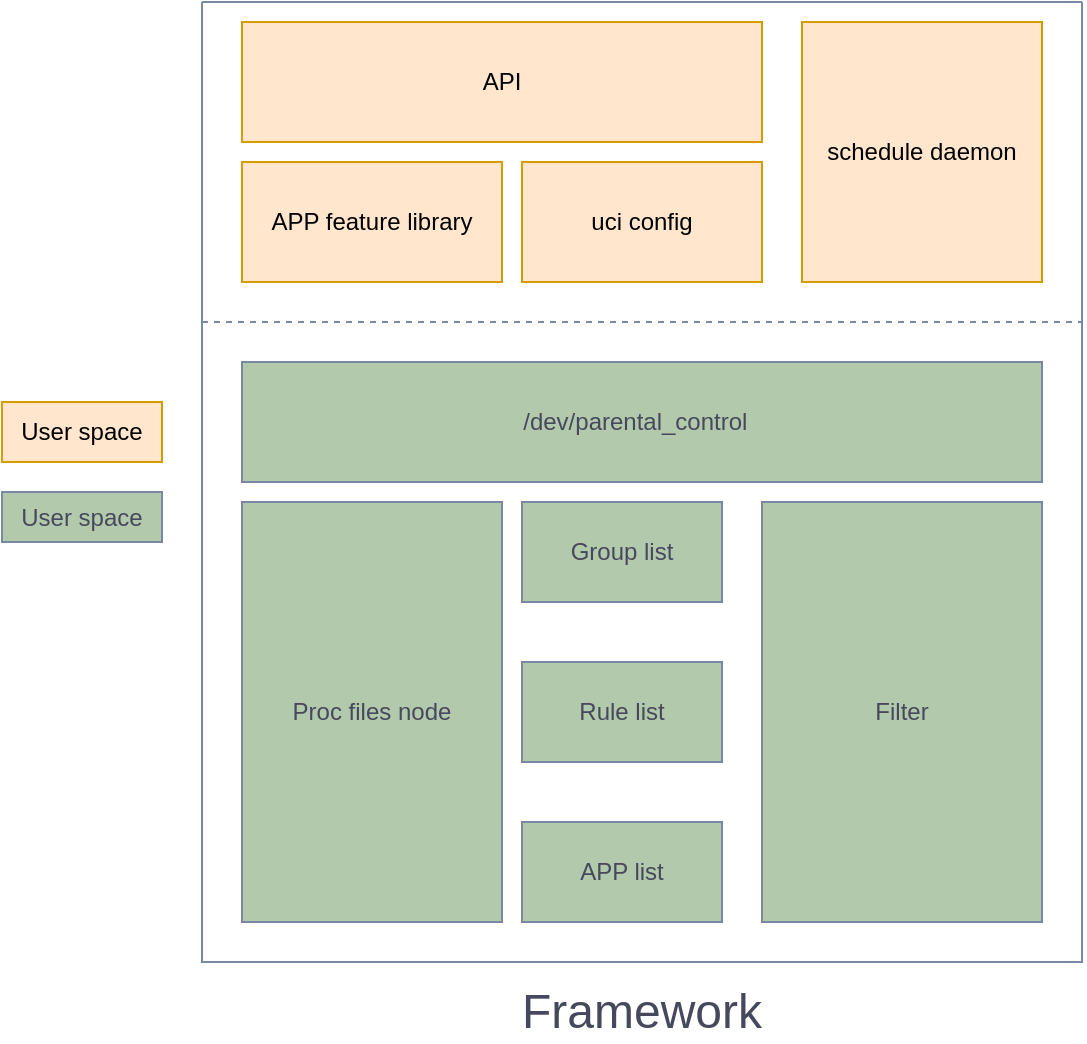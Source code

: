 <mxfile version="20.6.0" type="device" pages="4"><diagram id="6uLKASHtY9k-KsT4G5f2" name="代码框架"><mxGraphModel dx="1422" dy="783" grid="0" gridSize="10" guides="1" tooltips="1" connect="1" arrows="1" fold="1" page="1" pageScale="1" pageWidth="1169" pageHeight="1654" math="0" shadow="0"><root><mxCell id="0"/><mxCell id="1" parent="0"/><mxCell id="5DPQYN1WljX6qjbgzVaq-7" value="Filter" style="rounded=0;whiteSpace=wrap;html=1;fillColor=#B2C9AB;strokeColor=#788AA3;fontColor=#46495D;" parent="1" vertex="1"><mxGeometry x="660" y="360" width="140" height="210" as="geometry"/></mxCell><mxCell id="5DPQYN1WljX6qjbgzVaq-11" value="Group list" style="rounded=0;whiteSpace=wrap;html=1;fillColor=#B2C9AB;strokeColor=#788AA3;fontColor=#46495D;" parent="1" vertex="1"><mxGeometry x="540" y="360" width="100" height="50" as="geometry"/></mxCell><mxCell id="5DPQYN1WljX6qjbgzVaq-12" value="Rule list" style="rounded=0;whiteSpace=wrap;html=1;fillColor=#B2C9AB;strokeColor=#788AA3;fontColor=#46495D;" parent="1" vertex="1"><mxGeometry x="540" y="440" width="100" height="50" as="geometry"/></mxCell><mxCell id="5DPQYN1WljX6qjbgzVaq-13" value="APP list" style="rounded=0;whiteSpace=wrap;html=1;fillColor=#B2C9AB;strokeColor=#788AA3;fontColor=#46495D;" parent="1" vertex="1"><mxGeometry x="540" y="520" width="100" height="50" as="geometry"/></mxCell><mxCell id="5DPQYN1WljX6qjbgzVaq-14" value="Proc files node" style="rounded=0;whiteSpace=wrap;html=1;fillColor=#B2C9AB;strokeColor=#788AA3;fontColor=#46495D;" parent="1" vertex="1"><mxGeometry x="400" y="360" width="130" height="210" as="geometry"/></mxCell><mxCell id="5DPQYN1WljX6qjbgzVaq-15" value="/dev/parental_control&amp;nbsp;&amp;nbsp;" style="rounded=0;whiteSpace=wrap;html=1;fillColor=#B2C9AB;strokeColor=#788AA3;fontColor=#46495D;" parent="1" vertex="1"><mxGeometry x="400" y="290" width="400" height="60" as="geometry"/></mxCell><mxCell id="5DPQYN1WljX6qjbgzVaq-16" value="uci config" style="rounded=0;whiteSpace=wrap;html=1;fillColor=#ffe6cc;strokeColor=#d79b00;" parent="1" vertex="1"><mxGeometry x="540" y="190" width="120" height="60" as="geometry"/></mxCell><mxCell id="5DPQYN1WljX6qjbgzVaq-17" value="APP feature library" style="rounded=0;whiteSpace=wrap;html=1;fillColor=#ffe6cc;strokeColor=#d79b00;" parent="1" vertex="1"><mxGeometry x="400" y="190" width="130" height="60" as="geometry"/></mxCell><mxCell id="5DPQYN1WljX6qjbgzVaq-18" value="schedule daemon" style="rounded=0;whiteSpace=wrap;html=1;fillColor=#ffe6cc;strokeColor=#d79b00;" parent="1" vertex="1"><mxGeometry x="680" y="120" width="120" height="130" as="geometry"/></mxCell><mxCell id="5DPQYN1WljX6qjbgzVaq-19" value="API" style="rounded=0;whiteSpace=wrap;html=1;fillColor=#ffe6cc;strokeColor=#d79b00;" parent="1" vertex="1"><mxGeometry x="400" y="120" width="260" height="60" as="geometry"/></mxCell><mxCell id="5DPQYN1WljX6qjbgzVaq-31" value="" style="endArrow=none;html=1;rounded=0;strokeColor=#788AA3;fontColor=#46495D;fillColor=#B2C9AB;dashed=1;" parent="1" edge="1"><mxGeometry width="50" height="50" relative="1" as="geometry"><mxPoint x="380" y="270" as="sourcePoint"/><mxPoint x="820" y="270" as="targetPoint"/></mxGeometry></mxCell><mxCell id="5DPQYN1WljX6qjbgzVaq-32" value="" style="swimlane;startSize=0;strokeColor=#788AA3;fontColor=#46495D;fillColor=#B2C9AB;" parent="1" vertex="1"><mxGeometry x="380" y="110" width="440" height="480" as="geometry"/></mxCell><mxCell id="uKZ67aqbzvbSGHzUvlSe-1" value="User space" style="rounded=0;whiteSpace=wrap;html=1;fillColor=#ffe6cc;strokeColor=#d79b00;" parent="1" vertex="1"><mxGeometry x="280" y="310" width="80" height="30" as="geometry"/></mxCell><mxCell id="uKZ67aqbzvbSGHzUvlSe-3" value="User space" style="rounded=0;whiteSpace=wrap;html=1;fillColor=#B2C9AB;strokeColor=#788AA3;fontColor=#46495D;" parent="1" vertex="1"><mxGeometry x="280" y="355" width="80" height="25" as="geometry"/></mxCell><mxCell id="uKZ67aqbzvbSGHzUvlSe-4" value="Framework" style="text;html=1;strokeColor=none;fillColor=none;align=center;verticalAlign=middle;whiteSpace=wrap;rounded=0;fontColor=#46495D;fontSize=24;" parent="1" vertex="1"><mxGeometry x="485" y="600" width="230" height="30" as="geometry"/></mxCell></root></mxGraphModel></diagram><diagram id="dTFN40Ra_H5WmcAkKFOq" name="包含关系"><mxGraphModel dx="1422" dy="783" grid="1" gridSize="10" guides="1" tooltips="1" connect="1" arrows="1" fold="1" page="1" pageScale="1" pageWidth="1169" pageHeight="1654" math="0" shadow="0"><root><mxCell id="0"/><mxCell id="1" parent="0"/><mxCell id="N9gkXzox6bqGqihpe50O-2" value="Group1" style="rounded=0;whiteSpace=wrap;html=1;fillColor=#ffe6cc;strokeColor=#d79b00;" parent="1" vertex="1"><mxGeometry x="150" y="232.5" width="100" height="50" as="geometry"/></mxCell><mxCell id="N9gkXzox6bqGqihpe50O-3" value="Group2" style="rounded=0;whiteSpace=wrap;html=1;fillColor=#ffe6cc;strokeColor=#d79b00;" parent="1" vertex="1"><mxGeometry x="310" y="232.5" width="100" height="50" as="geometry"/></mxCell><mxCell id="N9gkXzox6bqGqihpe50O-4" value="MAC1" style="rounded=0;whiteSpace=wrap;html=1;fillColor=#f8cecc;strokeColor=#b85450;" parent="1" vertex="1"><mxGeometry x="170" y="332.5" width="90" height="50" as="geometry"/></mxCell><mxCell id="N9gkXzox6bqGqihpe50O-6" value="/dev/parental_control 设备" style="rounded=0;whiteSpace=wrap;html=1;fillColor=#B2C9AB;strokeColor=#788AA3;fontColor=#46495D;" parent="1" vertex="1"><mxGeometry x="487.5" y="122.5" width="180" height="60" as="geometry"/></mxCell><mxCell id="N9gkXzox6bqGqihpe50O-15" value="各元素间包含和引用关系" style="text;html=1;strokeColor=none;fillColor=none;align=center;verticalAlign=middle;whiteSpace=wrap;rounded=0;fontColor=#46495D;fontSize=24;" parent="1" vertex="1"><mxGeometry x="452.5" y="450" width="297.5" height="30" as="geometry"/></mxCell><mxCell id="D3Auq2hZN2ZVuneCRqRy-1" value="" style="shape=curlyBracket;whiteSpace=wrap;html=1;rounded=1;flipH=1;strokeColor=#788AA3;fontSize=24;fontColor=#46495D;fillColor=#B2C9AB;rotation=-90;" parent="1" vertex="1"><mxGeometry x="552.5" y="-190" width="50" height="785" as="geometry"/></mxCell><mxCell id="D3Auq2hZN2ZVuneCRqRy-3" value="Group3" style="rounded=0;whiteSpace=wrap;html=1;fillColor=#ffe6cc;strokeColor=#d79b00;" parent="1" vertex="1"><mxGeometry x="450" y="232.5" width="100" height="50" as="geometry"/></mxCell><mxCell id="D3Auq2hZN2ZVuneCRqRy-4" value="" style="shape=curlyBracket;whiteSpace=wrap;html=1;rounded=1;flipH=1;strokeColor=#788AA3;fontSize=24;fontColor=#46495D;fillColor=#B2C9AB;rotation=-90;" parent="1" vertex="1"><mxGeometry x="350" y="152.5" width="50" height="310" as="geometry"/></mxCell><mxCell id="D3Auq2hZN2ZVuneCRqRy-5" value="Rule1" style="rounded=0;whiteSpace=wrap;html=1;fillColor=#fff2cc;strokeColor=#d6b656;" parent="1" vertex="1"><mxGeometry x="650" y="232.5" width="100" height="50" as="geometry"/></mxCell><mxCell id="D3Auq2hZN2ZVuneCRqRy-6" value="Rule2" style="rounded=0;whiteSpace=wrap;html=1;fillColor=#fff2cc;strokeColor=#d6b656;" parent="1" vertex="1"><mxGeometry x="780" y="232.5" width="100" height="50" as="geometry"/></mxCell><mxCell id="D3Auq2hZN2ZVuneCRqRy-7" value="APP1" style="rounded=0;whiteSpace=wrap;html=1;fillColor=#e1d5e7;strokeColor=#9673a6;" parent="1" vertex="1"><mxGeometry x="650" y="332.5" width="90" height="50" as="geometry"/></mxCell><mxCell id="D3Auq2hZN2ZVuneCRqRy-10" value="Rule3" style="rounded=0;whiteSpace=wrap;html=1;fillColor=#fff2cc;strokeColor=#d6b656;" parent="1" vertex="1"><mxGeometry x="920" y="232.5" width="100" height="50" as="geometry"/></mxCell><mxCell id="D3Auq2hZN2ZVuneCRqRy-11" value="" style="shape=curlyBracket;whiteSpace=wrap;html=1;rounded=1;flipH=1;strokeColor=#788AA3;fontSize=24;fontColor=#46495D;fillColor=#B2C9AB;rotation=-90;" parent="1" vertex="1"><mxGeometry x="820" y="152.5" width="50" height="310" as="geometry"/></mxCell><mxCell id="D3Auq2hZN2ZVuneCRqRy-19" value="MAC2" style="rounded=0;whiteSpace=wrap;html=1;fillColor=#f8cecc;strokeColor=#b85450;" parent="1" vertex="1"><mxGeometry x="270" y="332.5" width="90" height="50" as="geometry"/></mxCell><mxCell id="D3Auq2hZN2ZVuneCRqRy-20" value="MAC3" style="rounded=0;whiteSpace=wrap;html=1;fillColor=#f8cecc;strokeColor=#b85450;" parent="1" vertex="1"><mxGeometry x="370" y="332.5" width="90" height="50" as="geometry"/></mxCell><mxCell id="D3Auq2hZN2ZVuneCRqRy-21" value="Rule2" style="rounded=0;whiteSpace=wrap;html=1;fillColor=#fff2cc;strokeColor=#d6b656;" parent="1" vertex="1"><mxGeometry x="470" y="332.5" width="90" height="50" as="geometry"/></mxCell><mxCell id="D3Auq2hZN2ZVuneCRqRy-22" value="APP2" style="rounded=0;whiteSpace=wrap;html=1;fillColor=#e1d5e7;strokeColor=#9673a6;" parent="1" vertex="1"><mxGeometry x="750" y="332.5" width="90" height="50" as="geometry"/></mxCell><mxCell id="D3Auq2hZN2ZVuneCRqRy-23" value="APP3" style="rounded=0;whiteSpace=wrap;html=1;fillColor=#e1d5e7;strokeColor=#9673a6;" parent="1" vertex="1"><mxGeometry x="850" y="332.5" width="90" height="50" as="geometry"/></mxCell><mxCell id="D3Auq2hZN2ZVuneCRqRy-24" value="Black list" style="rounded=0;whiteSpace=wrap;html=1;fillColor=#dae8fc;strokeColor=#6c8ebf;" parent="1" vertex="1"><mxGeometry x="950" y="332.5" width="90" height="50" as="geometry"/></mxCell><mxCell id="a9ki1LJTkm2bMgggJO4H-2" value="" style="verticalLabelPosition=bottom;verticalAlign=top;html=1;shape=mxgraph.basic.rect;fillColor2=none;strokeWidth=1;size=20;indent=5;strokeColor=#DDA15E;fontColor=#FEFAE0;fillColor=none;" parent="1" vertex="1"><mxGeometry x="140" y="100" width="910" height="330" as="geometry"/></mxCell></root></mxGraphModel></diagram><diagram id="-16-nvuNSNKq-dl85kSg" name="过滤器流程"><mxGraphModel dx="1422" dy="783" grid="0" gridSize="10" guides="1" tooltips="1" connect="1" arrows="1" fold="1" page="1" pageScale="1" pageWidth="1169" pageHeight="1654" math="0" shadow="0"><root><mxCell id="0"/><mxCell id="1" parent="0"/><mxCell id="x5p6yMdZW9c_6qV2wnZR-27" value="" style="edgeStyle=orthogonalEdgeStyle;rounded=0;orthogonalLoop=1;jettySize=auto;html=1;" parent="1" source="j19xxh12QN0FUBic7q6n-1" target="x5p6yMdZW9c_6qV2wnZR-26" edge="1"><mxGeometry relative="1" as="geometry"/></mxCell><mxCell id="j19xxh12QN0FUBic7q6n-1" value="Intercepted packet" style="strokeWidth=2;html=1;shape=mxgraph.flowchart.start_1;whiteSpace=wrap;fillColor=none;" parent="1" vertex="1"><mxGeometry x="390" y="20" width="100" height="60" as="geometry"/></mxCell><mxCell id="x5p6yMdZW9c_6qV2wnZR-4" value="" style="edgeStyle=orthogonalEdgeStyle;rounded=0;orthogonalLoop=1;jettySize=auto;html=1;" parent="1" source="x5p6yMdZW9c_6qV2wnZR-2" target="x5p6yMdZW9c_6qV2wnZR-3" edge="1"><mxGeometry relative="1" as="geometry"/></mxCell><mxCell id="x5p6yMdZW9c_6qV2wnZR-14" value="" style="edgeStyle=orthogonalEdgeStyle;rounded=0;orthogonalLoop=1;jettySize=auto;html=1;" parent="1" source="x5p6yMdZW9c_6qV2wnZR-2" target="x5p6yMdZW9c_6qV2wnZR-13" edge="1"><mxGeometry relative="1" as="geometry"/></mxCell><mxCell id="x5p6yMdZW9c_6qV2wnZR-2" value="group match？" style="strokeWidth=2;html=1;shape=mxgraph.flowchart.decision;whiteSpace=wrap;" parent="1" vertex="1"><mxGeometry x="390" y="190" width="100" height="100" as="geometry"/></mxCell><mxCell id="x5p6yMdZW9c_6qV2wnZR-9" value="" style="edgeStyle=orthogonalEdgeStyle;rounded=0;orthogonalLoop=1;jettySize=auto;html=1;" parent="1" source="x5p6yMdZW9c_6qV2wnZR-3" target="x5p6yMdZW9c_6qV2wnZR-5" edge="1"><mxGeometry relative="1" as="geometry"/></mxCell><mxCell id="x5p6yMdZW9c_6qV2wnZR-10" value="" style="edgeStyle=orthogonalEdgeStyle;rounded=0;orthogonalLoop=1;jettySize=auto;html=1;" parent="1" source="x5p6yMdZW9c_6qV2wnZR-3" target="x5p6yMdZW9c_6qV2wnZR-8" edge="1"><mxGeometry relative="1" as="geometry"/></mxCell><mxCell id="AdJU5Cs05SyyDKfufYf4-1" value="N" style="edgeLabel;html=1;align=center;verticalAlign=middle;resizable=0;points=[];" parent="x5p6yMdZW9c_6qV2wnZR-10" vertex="1" connectable="0"><mxGeometry x="-0.727" y="-1" relative="1" as="geometry"><mxPoint as="offset"/></mxGeometry></mxCell><mxCell id="x5p6yMdZW9c_6qV2wnZR-3" value="drop anonymous devices?" style="strokeWidth=2;html=1;shape=mxgraph.flowchart.decision;whiteSpace=wrap;" parent="1" vertex="1"><mxGeometry x="568" y="178.5" width="112" height="123" as="geometry"/></mxCell><mxCell id="x5p6yMdZW9c_6qV2wnZR-5" value="DROP" style="strokeWidth=2;html=1;shape=mxgraph.flowchart.terminator;whiteSpace=wrap;" parent="1" vertex="1"><mxGeometry x="584" y="337" width="80" height="40" as="geometry"/></mxCell><mxCell id="x5p6yMdZW9c_6qV2wnZR-8" value="ACCEPT" style="strokeWidth=2;html=1;shape=mxgraph.flowchart.terminator;whiteSpace=wrap;" parent="1" vertex="1"><mxGeometry x="780" y="220" width="60" height="40" as="geometry"/></mxCell><mxCell id="x5p6yMdZW9c_6qV2wnZR-25" value="" style="edgeStyle=orthogonalEdgeStyle;rounded=0;orthogonalLoop=1;jettySize=auto;html=1;" parent="1" source="x5p6yMdZW9c_6qV2wnZR-13" target="x5p6yMdZW9c_6qV2wnZR-24" edge="1"><mxGeometry relative="1" as="geometry"/></mxCell><mxCell id="x5p6yMdZW9c_6qV2wnZR-13" value="get group rule" style="whiteSpace=wrap;html=1;strokeWidth=2;" parent="1" vertex="1"><mxGeometry x="380" y="320" width="120" height="60" as="geometry"/></mxCell><mxCell id="x5p6yMdZW9c_6qV2wnZR-35" value="" style="edgeStyle=orthogonalEdgeStyle;rounded=0;orthogonalLoop=1;jettySize=auto;html=1;" parent="1" source="x5p6yMdZW9c_6qV2wnZR-24" edge="1"><mxGeometry relative="1" as="geometry"><mxPoint x="438.75" y="607" as="targetPoint"/></mxGeometry></mxCell><mxCell id="x5p6yMdZW9c_6qV2wnZR-24" value="rule need APP match？" style="rhombus;whiteSpace=wrap;html=1;strokeWidth=2;" parent="1" vertex="1"><mxGeometry x="370" y="410" width="140" height="120" as="geometry"/></mxCell><mxCell id="x5p6yMdZW9c_6qV2wnZR-28" value="" style="edgeStyle=orthogonalEdgeStyle;rounded=0;orthogonalLoop=1;jettySize=auto;html=1;" parent="1" source="x5p6yMdZW9c_6qV2wnZR-26" target="x5p6yMdZW9c_6qV2wnZR-2" edge="1"><mxGeometry relative="1" as="geometry"/></mxCell><mxCell id="x5p6yMdZW9c_6qV2wnZR-26" value="Get source MAC" style="whiteSpace=wrap;html=1;fillColor=none;strokeWidth=2;" parent="1" vertex="1"><mxGeometry x="380" y="110" width="120" height="60" as="geometry"/></mxCell><mxCell id="x5p6yMdZW9c_6qV2wnZR-79" value="" style="edgeStyle=orthogonalEdgeStyle;rounded=0;orthogonalLoop=1;jettySize=auto;html=1;" parent="1" source="x5p6yMdZW9c_6qV2wnZR-29" target="x5p6yMdZW9c_6qV2wnZR-32" edge="1"><mxGeometry relative="1" as="geometry"/></mxCell><mxCell id="x5p6yMdZW9c_6qV2wnZR-80" value="" style="edgeStyle=orthogonalEdgeStyle;rounded=0;orthogonalLoop=1;jettySize=auto;html=1;" parent="1" source="x5p6yMdZW9c_6qV2wnZR-29" target="x5p6yMdZW9c_6qV2wnZR-34" edge="1"><mxGeometry relative="1" as="geometry"/></mxCell><mxCell id="x5p6yMdZW9c_6qV2wnZR-29" value="allow Internet access?" style="rhombus;whiteSpace=wrap;html=1;strokeWidth=2;" parent="1" vertex="1"><mxGeometry x="719" y="410" width="140" height="120" as="geometry"/></mxCell><mxCell id="x5p6yMdZW9c_6qV2wnZR-32" value="ACCEPT" style="strokeWidth=2;html=1;shape=mxgraph.flowchart.terminator;whiteSpace=wrap;" parent="1" vertex="1"><mxGeometry x="905" y="450" width="60" height="40" as="geometry"/></mxCell><mxCell id="x5p6yMdZW9c_6qV2wnZR-34" value="DROP" style="strokeWidth=2;html=1;shape=mxgraph.flowchart.terminator;whiteSpace=wrap;" parent="1" vertex="1"><mxGeometry x="749" y="587" width="80" height="40" as="geometry"/></mxCell><mxCell id="x5p6yMdZW9c_6qV2wnZR-42" value="" style="edgeStyle=orthogonalEdgeStyle;rounded=0;orthogonalLoop=1;jettySize=auto;html=1;" parent="1" source="x5p6yMdZW9c_6qV2wnZR-40" edge="1"><mxGeometry relative="1" as="geometry"><mxPoint x="440" y="650" as="targetPoint"/></mxGeometry></mxCell><mxCell id="x5p6yMdZW9c_6qV2wnZR-40" value="DPI" style="whiteSpace=wrap;html=1;strokeWidth=2;" parent="1" vertex="1"><mxGeometry x="380" y="550" width="120" height="60" as="geometry"/></mxCell><mxCell id="x5p6yMdZW9c_6qV2wnZR-46" value="" style="edgeStyle=orthogonalEdgeStyle;rounded=0;orthogonalLoop=1;jettySize=auto;html=1;" parent="1" source="x5p6yMdZW9c_6qV2wnZR-43" edge="1"><mxGeometry relative="1" as="geometry"><mxPoint x="440" y="797" as="targetPoint"/></mxGeometry></mxCell><mxCell id="x5p6yMdZW9c_6qV2wnZR-52" value="" style="edgeStyle=orthogonalEdgeStyle;rounded=0;orthogonalLoop=1;jettySize=auto;html=1;entryX=0;entryY=0.5;entryDx=0;entryDy=0;entryPerimeter=0;" parent="1" source="x5p6yMdZW9c_6qV2wnZR-43" target="x5p6yMdZW9c_6qV2wnZR-53" edge="1"><mxGeometry relative="1" as="geometry"><mxPoint x="558.75" y="844" as="targetPoint"/></mxGeometry></mxCell><mxCell id="AdJU5Cs05SyyDKfufYf4-2" value="Y" style="edgeLabel;html=1;align=center;verticalAlign=middle;resizable=0;points=[];" parent="x5p6yMdZW9c_6qV2wnZR-52" vertex="1" connectable="0"><mxGeometry x="-0.75" relative="1" as="geometry"><mxPoint as="offset"/></mxGeometry></mxCell><mxCell id="x5p6yMdZW9c_6qV2wnZR-43" value="match APP in blacklist?" style="rhombus;whiteSpace=wrap;html=1;strokeWidth=2;" parent="1" vertex="1"><mxGeometry x="385" y="653" width="110" height="104" as="geometry"/></mxCell><mxCell id="x5p6yMdZW9c_6qV2wnZR-47" value="match APP in rule?" style="rhombus;whiteSpace=wrap;html=1;strokeWidth=2;" parent="1" vertex="1"><mxGeometry x="370" y="799" width="140" height="100" as="geometry"/></mxCell><mxCell id="x5p6yMdZW9c_6qV2wnZR-53" value="DROP" style="strokeWidth=2;html=1;shape=mxgraph.flowchart.terminator;whiteSpace=wrap;" parent="1" vertex="1"><mxGeometry x="647" y="685" width="60" height="40" as="geometry"/></mxCell><mxCell id="x5p6yMdZW9c_6qV2wnZR-56" value="" style="edgeStyle=orthogonalEdgeStyle;rounded=0;orthogonalLoop=1;jettySize=auto;html=1;exitX=1;exitY=0.463;exitDx=0;exitDy=0;exitPerimeter=0;entryX=0;entryY=0.5;entryDx=0;entryDy=0;entryPerimeter=0;" parent="1" source="x5p6yMdZW9c_6qV2wnZR-47" target="x5p6yMdZW9c_6qV2wnZR-57" edge="1"><mxGeometry relative="1" as="geometry"><mxPoint x="476.75" y="1069" as="sourcePoint"/><mxPoint x="556.75" y="1069" as="targetPoint"/></mxGeometry></mxCell><mxCell id="AdJU5Cs05SyyDKfufYf4-6" value="N" style="edgeLabel;html=1;align=center;verticalAlign=middle;resizable=0;points=[];" parent="x5p6yMdZW9c_6qV2wnZR-56" vertex="1" connectable="0"><mxGeometry x="-0.769" y="1" relative="1" as="geometry"><mxPoint as="offset"/></mxGeometry></mxCell><mxCell id="x5p6yMdZW9c_6qV2wnZR-57" value="ACCEPT" style="strokeWidth=2;html=1;shape=mxgraph.flowchart.terminator;whiteSpace=wrap;" parent="1" vertex="1"><mxGeometry x="616" y="827" width="60" height="40" as="geometry"/></mxCell><mxCell id="x5p6yMdZW9c_6qV2wnZR-75" value="" style="edgeStyle=orthogonalEdgeStyle;rounded=0;orthogonalLoop=1;jettySize=auto;html=1;" parent="1" source="x5p6yMdZW9c_6qV2wnZR-71" target="x5p6yMdZW9c_6qV2wnZR-73" edge="1"><mxGeometry relative="1" as="geometry"/></mxCell><mxCell id="x5p6yMdZW9c_6qV2wnZR-76" style="edgeStyle=orthogonalEdgeStyle;rounded=0;orthogonalLoop=1;jettySize=auto;html=1;entryX=0.5;entryY=0;entryDx=0;entryDy=0;entryPerimeter=0;" parent="1" source="x5p6yMdZW9c_6qV2wnZR-71" target="x5p6yMdZW9c_6qV2wnZR-74" edge="1"><mxGeometry relative="1" as="geometry"/></mxCell><mxCell id="AdJU5Cs05SyyDKfufYf4-4" value="N" style="edgeLabel;html=1;align=center;verticalAlign=middle;resizable=0;points=[];" parent="x5p6yMdZW9c_6qV2wnZR-76" vertex="1" connectable="0"><mxGeometry x="-0.8" y="3" relative="1" as="geometry"><mxPoint as="offset"/></mxGeometry></mxCell><mxCell id="x5p6yMdZW9c_6qV2wnZR-71" value="allow Internet access?" style="rhombus;whiteSpace=wrap;html=1;strokeWidth=2;" parent="1" vertex="1"><mxGeometry x="380" y="1050" width="120" height="80" as="geometry"/></mxCell><mxCell id="x5p6yMdZW9c_6qV2wnZR-73" value="ACCEPT" style="strokeWidth=2;html=1;shape=mxgraph.flowchart.terminator;whiteSpace=wrap;" parent="1" vertex="1"><mxGeometry x="410" y="1192" width="60" height="40" as="geometry"/></mxCell><mxCell id="x5p6yMdZW9c_6qV2wnZR-74" value="DROP" style="strokeWidth=2;html=1;shape=mxgraph.flowchart.terminator;whiteSpace=wrap;" parent="1" vertex="1"><mxGeometry x="520" y="1202" width="60" height="40" as="geometry"/></mxCell><mxCell id="Ico2Jcj3Mnoo2EB9EDW2-3" value="" style="edgeStyle=orthogonalEdgeStyle;rounded=0;orthogonalLoop=1;jettySize=auto;html=1;" edge="1" parent="1" source="AdJU5Cs05SyyDKfufYf4-9" target="Ico2Jcj3Mnoo2EB9EDW2-2"><mxGeometry relative="1" as="geometry"><Array as="points"><mxPoint x="541" y="470"/><mxPoint x="541" y="470"/></Array></mxGeometry></mxCell><mxCell id="AdJU5Cs05SyyDKfufYf4-9" value="N" style="text;html=1;align=center;verticalAlign=middle;resizable=0;points=[];autosize=1;strokeColor=none;fillColor=none;" parent="1" vertex="1"><mxGeometry x="504" y="450" width="27" height="26" as="geometry"/></mxCell><mxCell id="AdJU5Cs05SyyDKfufYf4-11" value="N" style="text;html=1;align=center;verticalAlign=middle;resizable=0;points=[];autosize=1;strokeColor=none;fillColor=none;" parent="1" vertex="1"><mxGeometry x="493" y="216" width="27" height="26" as="geometry"/></mxCell><mxCell id="AdJU5Cs05SyyDKfufYf4-12" value="Y" style="text;html=1;align=center;verticalAlign=middle;resizable=0;points=[];autosize=1;strokeColor=none;fillColor=none;" parent="1" vertex="1"><mxGeometry x="442" y="524" width="26" height="26" as="geometry"/></mxCell><mxCell id="AdJU5Cs05SyyDKfufYf4-14" value="Y" style="text;html=1;align=center;verticalAlign=middle;resizable=0;points=[];autosize=1;strokeColor=none;fillColor=none;" parent="1" vertex="1"><mxGeometry x="439" y="284" width="26" height="26" as="geometry"/></mxCell><mxCell id="AdJU5Cs05SyyDKfufYf4-16" value="N" style="text;html=1;align=center;verticalAlign=middle;resizable=0;points=[];autosize=1;strokeColor=none;fillColor=none;" parent="1" vertex="1"><mxGeometry x="442" y="763" width="27" height="26" as="geometry"/></mxCell><mxCell id="AdJU5Cs05SyyDKfufYf4-19" value="Y" style="text;html=1;align=center;verticalAlign=middle;resizable=0;points=[];autosize=1;strokeColor=none;fillColor=none;" parent="1" vertex="1"><mxGeometry x="446" y="1163" width="26" height="26" as="geometry"/></mxCell><mxCell id="Ico2Jcj3Mnoo2EB9EDW2-4" value="" style="edgeStyle=orthogonalEdgeStyle;rounded=0;orthogonalLoop=1;jettySize=auto;html=1;" edge="1" parent="1" source="Ico2Jcj3Mnoo2EB9EDW2-2" target="x5p6yMdZW9c_6qV2wnZR-29"><mxGeometry relative="1" as="geometry"/></mxCell><mxCell id="Ico2Jcj3Mnoo2EB9EDW2-2" value="set action" style="whiteSpace=wrap;html=1;strokeWidth=2;" vertex="1" parent="1"><mxGeometry x="566" y="440" width="120" height="60" as="geometry"/></mxCell><mxCell id="Ico2Jcj3Mnoo2EB9EDW2-5" value="Y" style="text;html=1;align=center;verticalAlign=middle;resizable=0;points=[];autosize=1;strokeColor=none;fillColor=none;" vertex="1" parent="1"><mxGeometry x="863" y="440" width="26" height="26" as="geometry"/></mxCell><mxCell id="Ico2Jcj3Mnoo2EB9EDW2-6" value="N" style="text;html=1;align=center;verticalAlign=middle;resizable=0;points=[];autosize=1;strokeColor=none;fillColor=none;" vertex="1" parent="1"><mxGeometry x="759" y="532" width="27" height="26" as="geometry"/></mxCell><mxCell id="Ico2Jcj3Mnoo2EB9EDW2-10" value="" style="edgeStyle=orthogonalEdgeStyle;rounded=0;orthogonalLoop=1;jettySize=auto;html=1;" edge="1" parent="1" source="Ico2Jcj3Mnoo2EB9EDW2-1" target="x5p6yMdZW9c_6qV2wnZR-71"><mxGeometry relative="1" as="geometry"/></mxCell><mxCell id="Ico2Jcj3Mnoo2EB9EDW2-1" value="set action" style="whiteSpace=wrap;html=1;strokeWidth=2;" vertex="1" parent="1"><mxGeometry x="380" y="940" width="120" height="60" as="geometry"/></mxCell><mxCell id="Ico2Jcj3Mnoo2EB9EDW2-7" value="" style="edgeStyle=orthogonalEdgeStyle;rounded=0;orthogonalLoop=1;jettySize=auto;html=1;endArrow=none;" edge="1" parent="1" source="x5p6yMdZW9c_6qV2wnZR-47" target="Ico2Jcj3Mnoo2EB9EDW2-1"><mxGeometry relative="1" as="geometry"><mxPoint x="440" y="899" as="sourcePoint"/><mxPoint x="440" y="1090" as="targetPoint"/></mxGeometry></mxCell><mxCell id="Ico2Jcj3Mnoo2EB9EDW2-11" value="Y" style="text;html=1;align=center;verticalAlign=middle;resizable=0;points=[];autosize=1;strokeColor=none;fillColor=none;" vertex="1" parent="1"><mxGeometry x="629" y="301.5" width="26" height="26" as="geometry"/></mxCell></root></mxGraphModel></diagram><diagram id="bgXUgZ6uBJQW4PbNPfJM" name="结构体关系"><mxGraphModel dx="1422" dy="783" grid="1" gridSize="10" guides="1" tooltips="1" connect="1" arrows="1" fold="1" page="1" pageScale="1" pageWidth="1169" pageHeight="1654" math="0" shadow="0"><root><mxCell id="0"/><mxCell id="1" parent="0"/><mxCell id="NSCMmpDCDp17M0JUzPJK-1" value="group" style="swimlane;fontStyle=0;childLayout=stackLayout;horizontal=1;startSize=26;horizontalStack=0;resizeParent=1;resizeParentMax=0;resizeLast=0;collapsible=1;marginBottom=0;align=center;fontSize=14;" vertex="1" parent="1"><mxGeometry x="210" y="190" width="160" height="146" as="geometry"/></mxCell><mxCell id="NSCMmpDCDp17M0JUzPJK-2" value="macs" style="text;strokeColor=none;fillColor=none;spacingLeft=4;spacingRight=4;overflow=hidden;rotatable=0;points=[[0,0.5],[1,0.5]];portConstraint=eastwest;fontSize=12;" vertex="1" parent="NSCMmpDCDp17M0JUzPJK-1"><mxGeometry y="26" width="160" height="30" as="geometry"/></mxCell><mxCell id="NSCMmpDCDp17M0JUzPJK-3" value="..." style="text;strokeColor=none;fillColor=none;spacingLeft=4;spacingRight=4;overflow=hidden;rotatable=0;points=[[0,0.5],[1,0.5]];portConstraint=eastwest;fontSize=12;" vertex="1" parent="NSCMmpDCDp17M0JUzPJK-1"><mxGeometry y="56" width="160" height="30" as="geometry"/></mxCell><mxCell id="NSCMmpDCDp17M0JUzPJK-4" value="id" style="text;strokeColor=none;fillColor=none;spacingLeft=4;spacingRight=4;overflow=hidden;rotatable=0;points=[[0,0.5],[1,0.5]];portConstraint=eastwest;fontSize=12;" vertex="1" parent="NSCMmpDCDp17M0JUzPJK-1"><mxGeometry y="86" width="160" height="30" as="geometry"/></mxCell><mxCell id="NSCMmpDCDp17M0JUzPJK-16" value="rule" style="text;strokeColor=none;fillColor=none;spacingLeft=4;spacingRight=4;overflow=hidden;rotatable=0;points=[[0,0.5],[1,0.5]];portConstraint=eastwest;fontSize=12;" vertex="1" parent="NSCMmpDCDp17M0JUzPJK-1"><mxGeometry y="116" width="160" height="30" as="geometry"/></mxCell><mxCell id="NSCMmpDCDp17M0JUzPJK-5" value="app" style="swimlane;fontStyle=0;childLayout=stackLayout;horizontal=1;startSize=26;horizontalStack=0;resizeParent=1;resizeParentMax=0;resizeLast=0;collapsible=1;marginBottom=0;align=center;fontSize=14;" vertex="1" parent="1"><mxGeometry x="770" y="190" width="160" height="176" as="geometry"/></mxCell><mxCell id="NSCMmpDCDp17M0JUzPJK-6" value="proto" style="text;strokeColor=none;fillColor=none;spacingLeft=4;spacingRight=4;overflow=hidden;rotatable=0;points=[[0,0.5],[1,0.5]];portConstraint=eastwest;fontSize=12;" vertex="1" parent="NSCMmpDCDp17M0JUzPJK-5"><mxGeometry y="26" width="160" height="30" as="geometry"/></mxCell><mxCell id="NSCMmpDCDp17M0JUzPJK-21" value="sport" style="text;strokeColor=none;fillColor=none;spacingLeft=4;spacingRight=4;overflow=hidden;rotatable=0;points=[[0,0.5],[1,0.5]];portConstraint=eastwest;fontSize=12;" vertex="1" parent="NSCMmpDCDp17M0JUzPJK-5"><mxGeometry y="56" width="160" height="30" as="geometry"/></mxCell><mxCell id="NSCMmpDCDp17M0JUzPJK-22" value="dport" style="text;strokeColor=none;fillColor=none;spacingLeft=4;spacingRight=4;overflow=hidden;rotatable=0;points=[[0,0.5],[1,0.5]];portConstraint=eastwest;fontSize=12;" vertex="1" parent="NSCMmpDCDp17M0JUzPJK-5"><mxGeometry y="86" width="160" height="30" as="geometry"/></mxCell><mxCell id="NSCMmpDCDp17M0JUzPJK-7" value="..." style="text;strokeColor=none;fillColor=none;spacingLeft=4;spacingRight=4;overflow=hidden;rotatable=0;points=[[0,0.5],[1,0.5]];portConstraint=eastwest;fontSize=12;" vertex="1" parent="NSCMmpDCDp17M0JUzPJK-5"><mxGeometry y="116" width="160" height="30" as="geometry"/></mxCell><mxCell id="NSCMmpDCDp17M0JUzPJK-8" value="app_id" style="text;strokeColor=none;fillColor=none;spacingLeft=4;spacingRight=4;overflow=hidden;rotatable=0;points=[[0,0.5],[1,0.5]];portConstraint=eastwest;fontSize=12;" vertex="1" parent="NSCMmpDCDp17M0JUzPJK-5"><mxGeometry y="146" width="160" height="30" as="geometry"/></mxCell><mxCell id="NSCMmpDCDp17M0JUzPJK-19" style="edgeStyle=orthogonalEdgeStyle;rounded=0;orthogonalLoop=1;jettySize=auto;html=1;entryX=1;entryY=0.5;entryDx=0;entryDy=0;exitX=0.013;exitY=0.08;exitDx=0;exitDy=0;exitPerimeter=0;" edge="1" parent="1" source="NSCMmpDCDp17M0JUzPJK-9" target="NSCMmpDCDp17M0JUzPJK-16"><mxGeometry relative="1" as="geometry"/></mxCell><mxCell id="NSCMmpDCDp17M0JUzPJK-9" value="rule" style="swimlane;fontStyle=0;childLayout=stackLayout;horizontal=1;startSize=26;horizontalStack=0;resizeParent=1;resizeParentMax=0;resizeLast=0;collapsible=1;marginBottom=0;align=center;fontSize=14;" vertex="1" parent="1"><mxGeometry x="505" y="190" width="160" height="176" as="geometry"/></mxCell><mxCell id="NSCMmpDCDp17M0JUzPJK-10" value="action&#10;" style="text;strokeColor=none;fillColor=none;spacingLeft=4;spacingRight=4;overflow=hidden;rotatable=0;points=[[0,0.5],[1,0.5]];portConstraint=eastwest;fontSize=12;" vertex="1" parent="NSCMmpDCDp17M0JUzPJK-9"><mxGeometry y="26" width="160" height="30" as="geometry"/></mxCell><mxCell id="NSCMmpDCDp17M0JUzPJK-15" value="applist" style="text;strokeColor=none;fillColor=none;spacingLeft=4;spacingRight=4;overflow=hidden;rotatable=0;points=[[0,0.5],[1,0.5]];portConstraint=eastwest;fontSize=12;" vertex="1" parent="NSCMmpDCDp17M0JUzPJK-9"><mxGeometry y="56" width="160" height="30" as="geometry"/></mxCell><mxCell id="NSCMmpDCDp17M0JUzPJK-14" value="blist" style="text;strokeColor=none;fillColor=none;spacingLeft=4;spacingRight=4;overflow=hidden;rotatable=0;points=[[0,0.5],[1,0.5]];portConstraint=eastwest;fontSize=12;" vertex="1" parent="NSCMmpDCDp17M0JUzPJK-9"><mxGeometry y="86" width="160" height="30" as="geometry"/></mxCell><mxCell id="NSCMmpDCDp17M0JUzPJK-13" style="text;strokeColor=none;fillColor=none;spacingLeft=4;spacingRight=4;overflow=hidden;rotatable=0;points=[[0,0.5],[1,0.5]];portConstraint=eastwest;fontSize=12;" vertex="1" parent="NSCMmpDCDp17M0JUzPJK-9"><mxGeometry y="116" width="160" height="30" as="geometry"/></mxCell><mxCell id="NSCMmpDCDp17M0JUzPJK-12" value="id" style="text;strokeColor=none;fillColor=none;spacingLeft=4;spacingRight=4;overflow=hidden;rotatable=0;points=[[0,0.5],[1,0.5]];portConstraint=eastwest;fontSize=12;" vertex="1" parent="NSCMmpDCDp17M0JUzPJK-9"><mxGeometry y="146" width="160" height="30" as="geometry"/></mxCell><mxCell id="NSCMmpDCDp17M0JUzPJK-20" style="edgeStyle=orthogonalEdgeStyle;rounded=0;orthogonalLoop=1;jettySize=auto;html=1;entryX=1;entryY=0.733;entryDx=0;entryDy=0;entryPerimeter=0;" edge="1" parent="1" target="NSCMmpDCDp17M0JUzPJK-15"><mxGeometry relative="1" as="geometry"><mxPoint x="770" y="350" as="sourcePoint"/><Array as="points"><mxPoint x="770" y="350"/><mxPoint x="718" y="350"/><mxPoint x="718" y="268"/></Array></mxGeometry></mxCell></root></mxGraphModel></diagram></mxfile>